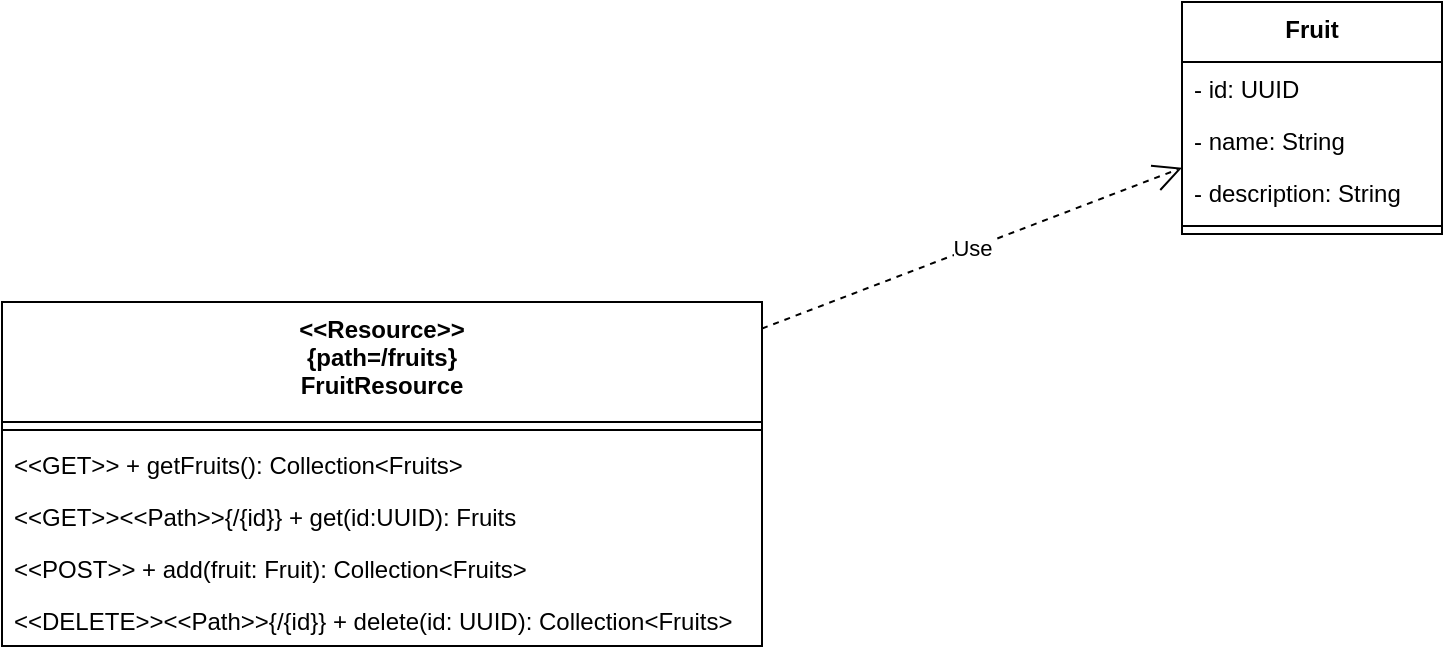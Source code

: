 <mxfile version="21.3.2" type="github">
  <diagram id="23iRSUPoRavnBvh4doch" name="Page-1">
    <mxGraphModel dx="1434" dy="712" grid="1" gridSize="10" guides="1" tooltips="1" connect="1" arrows="1" fold="1" page="1" pageScale="1" pageWidth="827" pageHeight="1169" math="0" shadow="0">
      <root>
        <mxCell id="0" />
        <mxCell id="1" parent="0" />
        <mxCell id="l94k4rXtLdnM8GT9Tlmm-3" value="&lt;&lt;Resource&gt;&gt;&#xa;{path=/fruits}&#xa;FruitResource" style="swimlane;fontStyle=1;align=center;verticalAlign=top;childLayout=stackLayout;horizontal=1;startSize=60;horizontalStack=0;resizeParent=1;resizeParentMax=0;resizeLast=0;collapsible=1;marginBottom=0;" parent="1" vertex="1">
          <mxGeometry x="50" y="330" width="380" height="172" as="geometry" />
        </mxCell>
        <mxCell id="l94k4rXtLdnM8GT9Tlmm-5" value="" style="line;strokeWidth=1;fillColor=none;align=left;verticalAlign=middle;spacingTop=-1;spacingLeft=3;spacingRight=3;rotatable=0;labelPosition=right;points=[];portConstraint=eastwest;strokeColor=inherit;" parent="l94k4rXtLdnM8GT9Tlmm-3" vertex="1">
          <mxGeometry y="60" width="380" height="8" as="geometry" />
        </mxCell>
        <mxCell id="l94k4rXtLdnM8GT9Tlmm-6" value="&lt;&lt;GET&gt;&gt; + getFruits(): Collection&lt;Fruits&gt;" style="text;strokeColor=none;fillColor=none;align=left;verticalAlign=top;spacingLeft=4;spacingRight=4;overflow=hidden;rotatable=0;points=[[0,0.5],[1,0.5]];portConstraint=eastwest;" parent="l94k4rXtLdnM8GT9Tlmm-3" vertex="1">
          <mxGeometry y="68" width="380" height="26" as="geometry" />
        </mxCell>
        <mxCell id="l94k4rXtLdnM8GT9Tlmm-7" value="&lt;&lt;GET&gt;&gt;&lt;&lt;Path&gt;&gt;{/{id}} + get(id:UUID): Fruits" style="text;strokeColor=none;fillColor=none;align=left;verticalAlign=top;spacingLeft=4;spacingRight=4;overflow=hidden;rotatable=0;points=[[0,0.5],[1,0.5]];portConstraint=eastwest;" parent="l94k4rXtLdnM8GT9Tlmm-3" vertex="1">
          <mxGeometry y="94" width="380" height="26" as="geometry" />
        </mxCell>
        <mxCell id="l94k4rXtLdnM8GT9Tlmm-8" value="&lt;&lt;POST&gt;&gt; + add(fruit: Fruit): Collection&lt;Fruits&gt;" style="text;strokeColor=none;fillColor=none;align=left;verticalAlign=top;spacingLeft=4;spacingRight=4;overflow=hidden;rotatable=0;points=[[0,0.5],[1,0.5]];portConstraint=eastwest;" parent="l94k4rXtLdnM8GT9Tlmm-3" vertex="1">
          <mxGeometry y="120" width="380" height="26" as="geometry" />
        </mxCell>
        <mxCell id="l94k4rXtLdnM8GT9Tlmm-9" value="&lt;&lt;DELETE&gt;&gt;&lt;&lt;Path&gt;&gt;{/{id}} + delete(id: UUID): Collection&lt;Fruits&gt;" style="text;strokeColor=none;fillColor=none;align=left;verticalAlign=top;spacingLeft=4;spacingRight=4;overflow=hidden;rotatable=0;points=[[0,0.5],[1,0.5]];portConstraint=eastwest;" parent="l94k4rXtLdnM8GT9Tlmm-3" vertex="1">
          <mxGeometry y="146" width="380" height="26" as="geometry" />
        </mxCell>
        <mxCell id="l94k4rXtLdnM8GT9Tlmm-10" value="Fruit" style="swimlane;fontStyle=1;align=center;verticalAlign=top;childLayout=stackLayout;horizontal=1;startSize=30;horizontalStack=0;resizeParent=1;resizeParentMax=0;resizeLast=0;collapsible=1;marginBottom=0;" parent="1" vertex="1">
          <mxGeometry x="640" y="180" width="130" height="116" as="geometry" />
        </mxCell>
        <mxCell id="l94k4rXtLdnM8GT9Tlmm-14" value="- id: UUID" style="text;strokeColor=none;fillColor=none;align=left;verticalAlign=top;spacingLeft=4;spacingRight=4;overflow=hidden;rotatable=0;points=[[0,0.5],[1,0.5]];portConstraint=eastwest;" parent="l94k4rXtLdnM8GT9Tlmm-10" vertex="1">
          <mxGeometry y="30" width="130" height="26" as="geometry" />
        </mxCell>
        <mxCell id="l94k4rXtLdnM8GT9Tlmm-15" value="- name: String" style="text;strokeColor=none;fillColor=none;align=left;verticalAlign=top;spacingLeft=4;spacingRight=4;overflow=hidden;rotatable=0;points=[[0,0.5],[1,0.5]];portConstraint=eastwest;" parent="l94k4rXtLdnM8GT9Tlmm-10" vertex="1">
          <mxGeometry y="56" width="130" height="26" as="geometry" />
        </mxCell>
        <mxCell id="l94k4rXtLdnM8GT9Tlmm-16" value="- description: String" style="text;strokeColor=none;fillColor=none;align=left;verticalAlign=top;spacingLeft=4;spacingRight=4;overflow=hidden;rotatable=0;points=[[0,0.5],[1,0.5]];portConstraint=eastwest;" parent="l94k4rXtLdnM8GT9Tlmm-10" vertex="1">
          <mxGeometry y="82" width="130" height="26" as="geometry" />
        </mxCell>
        <mxCell id="l94k4rXtLdnM8GT9Tlmm-11" value="" style="line;strokeWidth=1;fillColor=none;align=left;verticalAlign=middle;spacingTop=-1;spacingLeft=3;spacingRight=3;rotatable=0;labelPosition=right;points=[];portConstraint=eastwest;strokeColor=inherit;" parent="l94k4rXtLdnM8GT9Tlmm-10" vertex="1">
          <mxGeometry y="108" width="130" height="8" as="geometry" />
        </mxCell>
        <mxCell id="l94k4rXtLdnM8GT9Tlmm-18" value="Use" style="endArrow=open;endSize=12;dashed=1;html=1;rounded=0;" parent="1" source="l94k4rXtLdnM8GT9Tlmm-3" target="l94k4rXtLdnM8GT9Tlmm-10" edge="1">
          <mxGeometry width="160" relative="1" as="geometry">
            <mxPoint x="470" y="200" as="sourcePoint" />
            <mxPoint x="630" y="200" as="targetPoint" />
          </mxGeometry>
        </mxCell>
      </root>
    </mxGraphModel>
  </diagram>
</mxfile>
